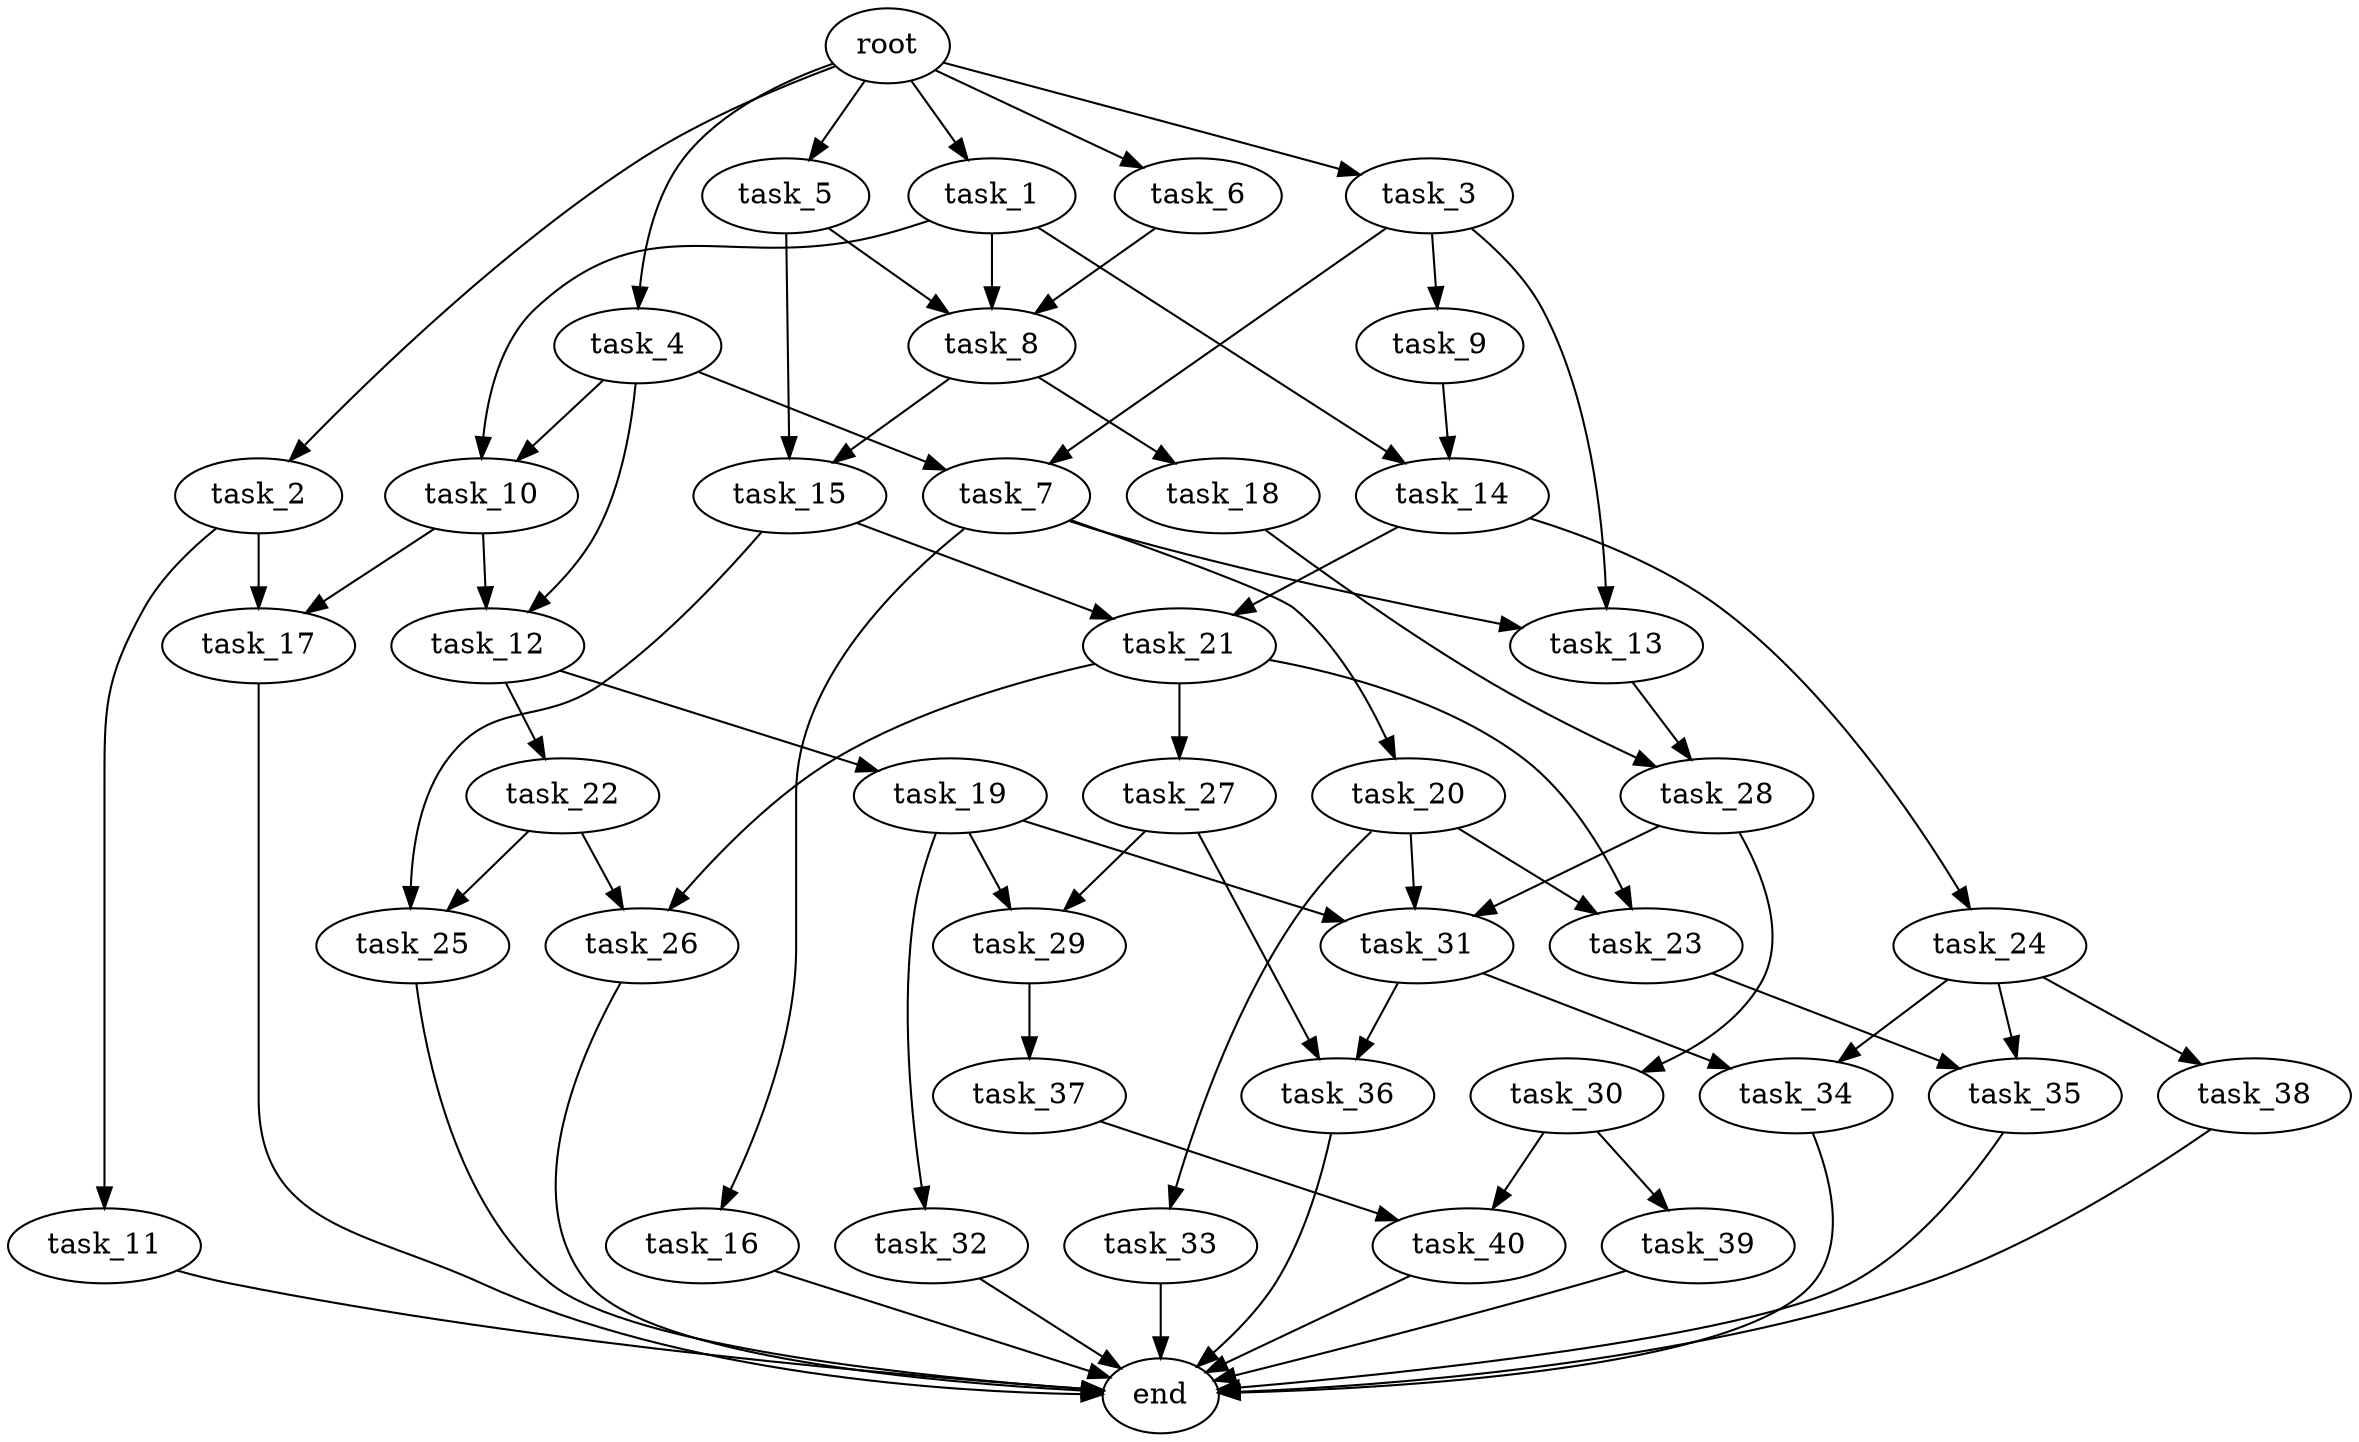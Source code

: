 digraph G {
  root [size="0.000000e+00"];
  task_1 [size="8.722226e+10"];
  task_2 [size="6.418260e+09"];
  task_3 [size="1.556363e+10"];
  task_4 [size="5.988373e+10"];
  task_5 [size="8.026842e+10"];
  task_6 [size="5.849748e+10"];
  task_7 [size="6.881238e+10"];
  task_8 [size="3.853389e+10"];
  task_9 [size="7.582736e+10"];
  task_10 [size="2.818192e+10"];
  task_11 [size="2.547970e+10"];
  task_12 [size="5.071825e+10"];
  task_13 [size="7.395236e+10"];
  task_14 [size="9.471596e+10"];
  task_15 [size="4.855192e+10"];
  task_16 [size="6.272383e+10"];
  task_17 [size="4.514244e+10"];
  task_18 [size="7.694440e+10"];
  task_19 [size="7.640151e+09"];
  task_20 [size="1.863882e+10"];
  task_21 [size="1.300777e+10"];
  task_22 [size="8.604408e+09"];
  task_23 [size="4.724156e+09"];
  task_24 [size="5.309628e+10"];
  task_25 [size="9.660137e+10"];
  task_26 [size="4.205943e+09"];
  task_27 [size="6.969194e+10"];
  task_28 [size="9.825220e+10"];
  task_29 [size="5.528436e+10"];
  task_30 [size="8.073617e+10"];
  task_31 [size="7.427730e+10"];
  task_32 [size="5.009162e+09"];
  task_33 [size="9.163392e+10"];
  task_34 [size="9.760004e+10"];
  task_35 [size="7.402652e+09"];
  task_36 [size="8.550722e+10"];
  task_37 [size="8.629676e+10"];
  task_38 [size="4.847828e+10"];
  task_39 [size="6.936166e+10"];
  task_40 [size="7.979580e+10"];
  end [size="0.000000e+00"];

  root -> task_1 [size="1.000000e-12"];
  root -> task_2 [size="1.000000e-12"];
  root -> task_3 [size="1.000000e-12"];
  root -> task_4 [size="1.000000e-12"];
  root -> task_5 [size="1.000000e-12"];
  root -> task_6 [size="1.000000e-12"];
  task_1 -> task_8 [size="1.284463e+08"];
  task_1 -> task_10 [size="1.409096e+08"];
  task_1 -> task_14 [size="4.735798e+08"];
  task_2 -> task_11 [size="2.547970e+08"];
  task_2 -> task_17 [size="2.257122e+08"];
  task_3 -> task_7 [size="3.440619e+08"];
  task_3 -> task_9 [size="7.582736e+08"];
  task_3 -> task_13 [size="3.697618e+08"];
  task_4 -> task_7 [size="3.440619e+08"];
  task_4 -> task_10 [size="1.409096e+08"];
  task_4 -> task_12 [size="2.535913e+08"];
  task_5 -> task_8 [size="1.284463e+08"];
  task_5 -> task_15 [size="2.427596e+08"];
  task_6 -> task_8 [size="1.284463e+08"];
  task_7 -> task_13 [size="3.697618e+08"];
  task_7 -> task_16 [size="6.272383e+08"];
  task_7 -> task_20 [size="1.863882e+08"];
  task_8 -> task_15 [size="2.427596e+08"];
  task_8 -> task_18 [size="7.694440e+08"];
  task_9 -> task_14 [size="4.735798e+08"];
  task_10 -> task_12 [size="2.535913e+08"];
  task_10 -> task_17 [size="2.257122e+08"];
  task_11 -> end [size="1.000000e-12"];
  task_12 -> task_19 [size="7.640151e+07"];
  task_12 -> task_22 [size="8.604408e+07"];
  task_13 -> task_28 [size="4.912610e+08"];
  task_14 -> task_21 [size="6.503886e+07"];
  task_14 -> task_24 [size="5.309628e+08"];
  task_15 -> task_21 [size="6.503886e+07"];
  task_15 -> task_25 [size="4.830068e+08"];
  task_16 -> end [size="1.000000e-12"];
  task_17 -> end [size="1.000000e-12"];
  task_18 -> task_28 [size="4.912610e+08"];
  task_19 -> task_29 [size="2.764218e+08"];
  task_19 -> task_31 [size="2.475910e+08"];
  task_19 -> task_32 [size="5.009162e+07"];
  task_20 -> task_23 [size="2.362078e+07"];
  task_20 -> task_31 [size="2.475910e+08"];
  task_20 -> task_33 [size="9.163392e+08"];
  task_21 -> task_23 [size="2.362078e+07"];
  task_21 -> task_26 [size="2.102972e+07"];
  task_21 -> task_27 [size="6.969194e+08"];
  task_22 -> task_25 [size="4.830068e+08"];
  task_22 -> task_26 [size="2.102972e+07"];
  task_23 -> task_35 [size="3.701326e+07"];
  task_24 -> task_34 [size="4.880002e+08"];
  task_24 -> task_35 [size="3.701326e+07"];
  task_24 -> task_38 [size="4.847828e+08"];
  task_25 -> end [size="1.000000e-12"];
  task_26 -> end [size="1.000000e-12"];
  task_27 -> task_29 [size="2.764218e+08"];
  task_27 -> task_36 [size="4.275361e+08"];
  task_28 -> task_30 [size="8.073617e+08"];
  task_28 -> task_31 [size="2.475910e+08"];
  task_29 -> task_37 [size="8.629676e+08"];
  task_30 -> task_39 [size="6.936166e+08"];
  task_30 -> task_40 [size="3.989790e+08"];
  task_31 -> task_34 [size="4.880002e+08"];
  task_31 -> task_36 [size="4.275361e+08"];
  task_32 -> end [size="1.000000e-12"];
  task_33 -> end [size="1.000000e-12"];
  task_34 -> end [size="1.000000e-12"];
  task_35 -> end [size="1.000000e-12"];
  task_36 -> end [size="1.000000e-12"];
  task_37 -> task_40 [size="3.989790e+08"];
  task_38 -> end [size="1.000000e-12"];
  task_39 -> end [size="1.000000e-12"];
  task_40 -> end [size="1.000000e-12"];
}
